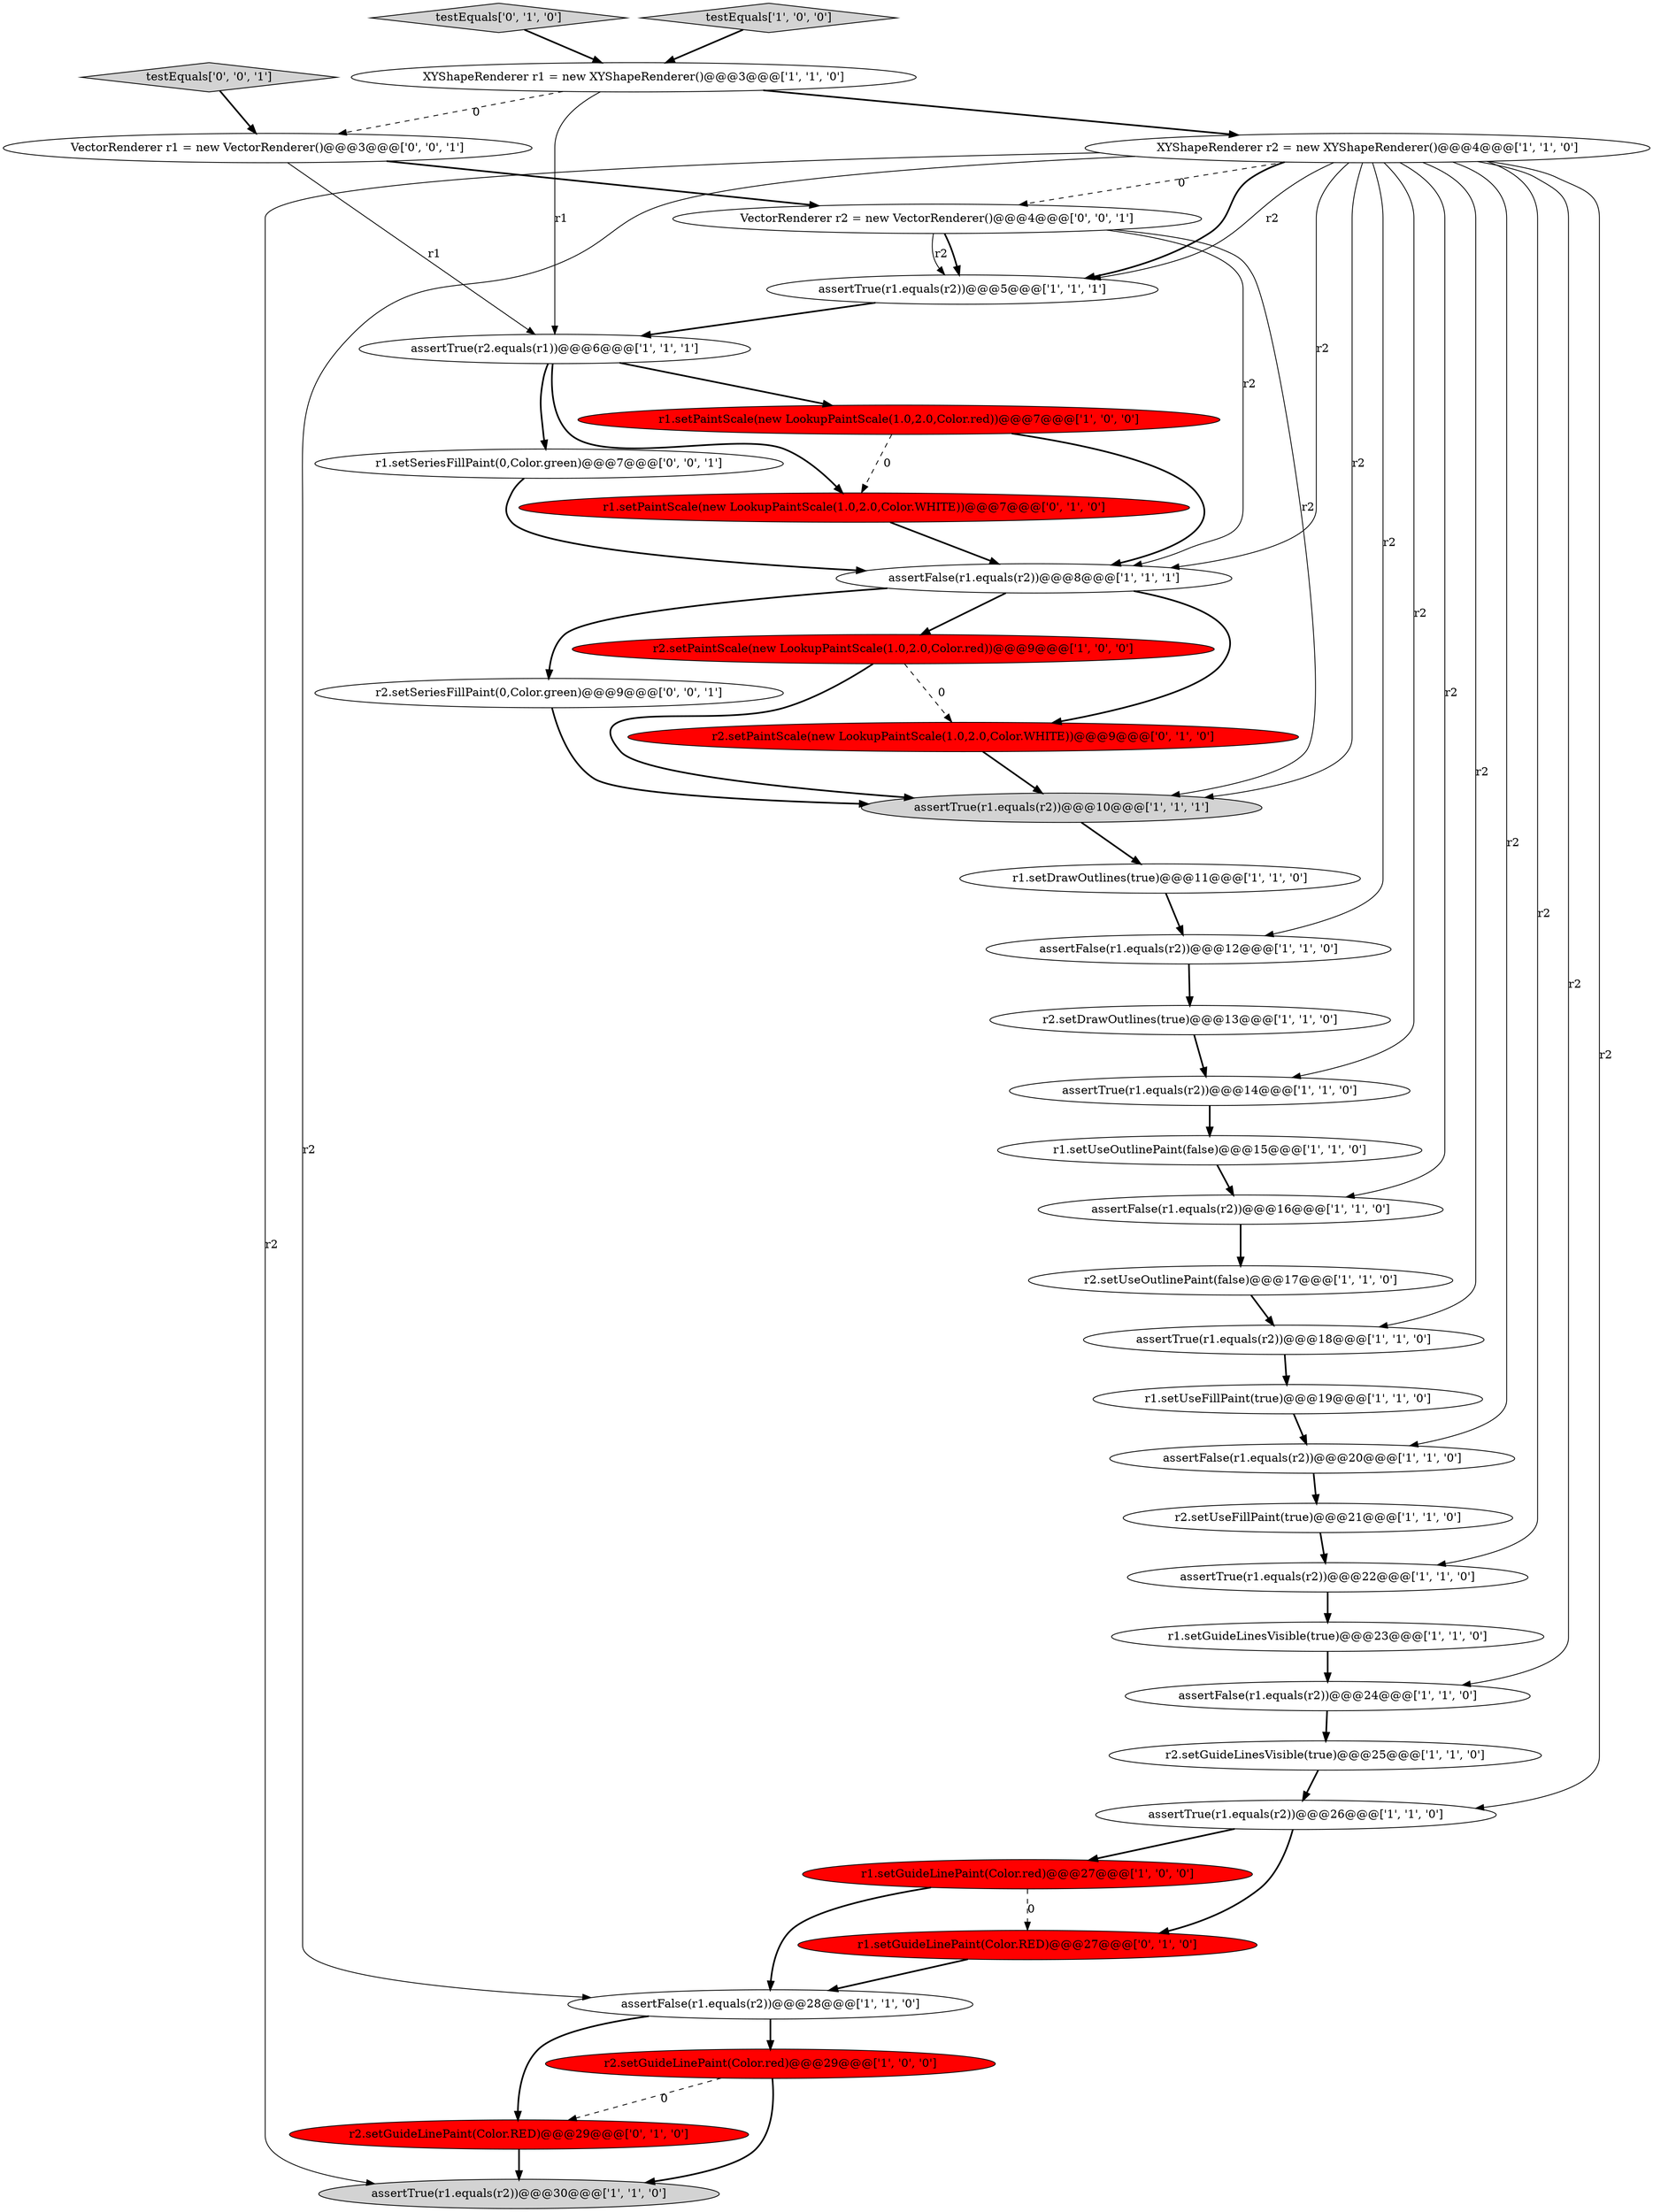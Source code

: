 digraph {
10 [style = filled, label = "XYShapeRenderer r2 = new XYShapeRenderer()@@@4@@@['1', '1', '0']", fillcolor = white, shape = ellipse image = "AAA0AAABBB1BBB"];
7 [style = filled, label = "r1.setUseFillPaint(true)@@@19@@@['1', '1', '0']", fillcolor = white, shape = ellipse image = "AAA0AAABBB1BBB"];
12 [style = filled, label = "assertFalse(r1.equals(r2))@@@28@@@['1', '1', '0']", fillcolor = white, shape = ellipse image = "AAA0AAABBB1BBB"];
18 [style = filled, label = "r2.setUseFillPaint(true)@@@21@@@['1', '1', '0']", fillcolor = white, shape = ellipse image = "AAA0AAABBB1BBB"];
38 [style = filled, label = "VectorRenderer r2 = new VectorRenderer()@@@4@@@['0', '0', '1']", fillcolor = white, shape = ellipse image = "AAA0AAABBB3BBB"];
8 [style = filled, label = "r1.setPaintScale(new LookupPaintScale(1.0,2.0,Color.red))@@@7@@@['1', '0', '0']", fillcolor = red, shape = ellipse image = "AAA1AAABBB1BBB"];
9 [style = filled, label = "r2.setGuideLinesVisible(true)@@@25@@@['1', '1', '0']", fillcolor = white, shape = ellipse image = "AAA0AAABBB1BBB"];
13 [style = filled, label = "assertTrue(r1.equals(r2))@@@14@@@['1', '1', '0']", fillcolor = white, shape = ellipse image = "AAA0AAABBB1BBB"];
11 [style = filled, label = "r1.setUseOutlinePaint(false)@@@15@@@['1', '1', '0']", fillcolor = white, shape = ellipse image = "AAA0AAABBB1BBB"];
17 [style = filled, label = "assertFalse(r1.equals(r2))@@@12@@@['1', '1', '0']", fillcolor = white, shape = ellipse image = "AAA0AAABBB1BBB"];
14 [style = filled, label = "assertTrue(r1.equals(r2))@@@26@@@['1', '1', '0']", fillcolor = white, shape = ellipse image = "AAA0AAABBB1BBB"];
15 [style = filled, label = "r1.setGuideLinePaint(Color.red)@@@27@@@['1', '0', '0']", fillcolor = red, shape = ellipse image = "AAA1AAABBB1BBB"];
35 [style = filled, label = "VectorRenderer r1 = new VectorRenderer()@@@3@@@['0', '0', '1']", fillcolor = white, shape = ellipse image = "AAA0AAABBB3BBB"];
36 [style = filled, label = "r1.setSeriesFillPaint(0,Color.green)@@@7@@@['0', '0', '1']", fillcolor = white, shape = ellipse image = "AAA0AAABBB3BBB"];
31 [style = filled, label = "r1.setGuideLinePaint(Color.RED)@@@27@@@['0', '1', '0']", fillcolor = red, shape = ellipse image = "AAA1AAABBB2BBB"];
1 [style = filled, label = "assertFalse(r1.equals(r2))@@@16@@@['1', '1', '0']", fillcolor = white, shape = ellipse image = "AAA0AAABBB1BBB"];
19 [style = filled, label = "assertTrue(r2.equals(r1))@@@6@@@['1', '1', '1']", fillcolor = white, shape = ellipse image = "AAA0AAABBB1BBB"];
25 [style = filled, label = "assertFalse(r1.equals(r2))@@@8@@@['1', '1', '1']", fillcolor = white, shape = ellipse image = "AAA0AAABBB1BBB"];
28 [style = filled, label = "assertTrue(r1.equals(r2))@@@5@@@['1', '1', '1']", fillcolor = white, shape = ellipse image = "AAA0AAABBB1BBB"];
33 [style = filled, label = "r2.setPaintScale(new LookupPaintScale(1.0,2.0,Color.WHITE))@@@9@@@['0', '1', '0']", fillcolor = red, shape = ellipse image = "AAA1AAABBB2BBB"];
21 [style = filled, label = "assertTrue(r1.equals(r2))@@@30@@@['1', '1', '0']", fillcolor = lightgray, shape = ellipse image = "AAA0AAABBB1BBB"];
16 [style = filled, label = "r2.setGuideLinePaint(Color.red)@@@29@@@['1', '0', '0']", fillcolor = red, shape = ellipse image = "AAA1AAABBB1BBB"];
27 [style = filled, label = "r1.setGuideLinesVisible(true)@@@23@@@['1', '1', '0']", fillcolor = white, shape = ellipse image = "AAA0AAABBB1BBB"];
30 [style = filled, label = "r2.setGuideLinePaint(Color.RED)@@@29@@@['0', '1', '0']", fillcolor = red, shape = ellipse image = "AAA1AAABBB2BBB"];
32 [style = filled, label = "testEquals['0', '1', '0']", fillcolor = lightgray, shape = diamond image = "AAA0AAABBB2BBB"];
22 [style = filled, label = "XYShapeRenderer r1 = new XYShapeRenderer()@@@3@@@['1', '1', '0']", fillcolor = white, shape = ellipse image = "AAA0AAABBB1BBB"];
29 [style = filled, label = "r1.setPaintScale(new LookupPaintScale(1.0,2.0,Color.WHITE))@@@7@@@['0', '1', '0']", fillcolor = red, shape = ellipse image = "AAA1AAABBB2BBB"];
5 [style = filled, label = "r2.setUseOutlinePaint(false)@@@17@@@['1', '1', '0']", fillcolor = white, shape = ellipse image = "AAA0AAABBB1BBB"];
3 [style = filled, label = "assertTrue(r1.equals(r2))@@@10@@@['1', '1', '1']", fillcolor = lightgray, shape = ellipse image = "AAA0AAABBB1BBB"];
0 [style = filled, label = "r2.setDrawOutlines(true)@@@13@@@['1', '1', '0']", fillcolor = white, shape = ellipse image = "AAA0AAABBB1BBB"];
20 [style = filled, label = "r2.setPaintScale(new LookupPaintScale(1.0,2.0,Color.red))@@@9@@@['1', '0', '0']", fillcolor = red, shape = ellipse image = "AAA1AAABBB1BBB"];
2 [style = filled, label = "assertTrue(r1.equals(r2))@@@22@@@['1', '1', '0']", fillcolor = white, shape = ellipse image = "AAA0AAABBB1BBB"];
26 [style = filled, label = "assertTrue(r1.equals(r2))@@@18@@@['1', '1', '0']", fillcolor = white, shape = ellipse image = "AAA0AAABBB1BBB"];
34 [style = filled, label = "testEquals['0', '0', '1']", fillcolor = lightgray, shape = diamond image = "AAA0AAABBB3BBB"];
24 [style = filled, label = "r1.setDrawOutlines(true)@@@11@@@['1', '1', '0']", fillcolor = white, shape = ellipse image = "AAA0AAABBB1BBB"];
23 [style = filled, label = "assertFalse(r1.equals(r2))@@@24@@@['1', '1', '0']", fillcolor = white, shape = ellipse image = "AAA0AAABBB1BBB"];
4 [style = filled, label = "testEquals['1', '0', '0']", fillcolor = lightgray, shape = diamond image = "AAA0AAABBB1BBB"];
37 [style = filled, label = "r2.setSeriesFillPaint(0,Color.green)@@@9@@@['0', '0', '1']", fillcolor = white, shape = ellipse image = "AAA0AAABBB3BBB"];
6 [style = filled, label = "assertFalse(r1.equals(r2))@@@20@@@['1', '1', '0']", fillcolor = white, shape = ellipse image = "AAA0AAABBB1BBB"];
1->5 [style = bold, label=""];
32->22 [style = bold, label=""];
10->21 [style = solid, label="r2"];
10->28 [style = bold, label=""];
10->26 [style = solid, label="r2"];
26->7 [style = bold, label=""];
0->13 [style = bold, label=""];
25->33 [style = bold, label=""];
33->3 [style = bold, label=""];
3->24 [style = bold, label=""];
11->1 [style = bold, label=""];
38->28 [style = bold, label=""];
10->14 [style = solid, label="r2"];
22->19 [style = solid, label="r1"];
6->18 [style = bold, label=""];
19->29 [style = bold, label=""];
35->19 [style = solid, label="r1"];
10->23 [style = solid, label="r2"];
10->38 [style = dashed, label="0"];
10->28 [style = solid, label="r2"];
5->26 [style = bold, label=""];
29->25 [style = bold, label=""];
10->25 [style = solid, label="r2"];
12->30 [style = bold, label=""];
19->36 [style = bold, label=""];
20->3 [style = bold, label=""];
12->16 [style = bold, label=""];
10->3 [style = solid, label="r2"];
18->2 [style = bold, label=""];
13->11 [style = bold, label=""];
31->12 [style = bold, label=""];
19->8 [style = bold, label=""];
37->3 [style = bold, label=""];
38->25 [style = solid, label="r2"];
38->28 [style = solid, label="r2"];
25->20 [style = bold, label=""];
30->21 [style = bold, label=""];
36->25 [style = bold, label=""];
10->6 [style = solid, label="r2"];
17->0 [style = bold, label=""];
16->30 [style = dashed, label="0"];
25->37 [style = bold, label=""];
16->21 [style = bold, label=""];
10->2 [style = solid, label="r2"];
7->6 [style = bold, label=""];
24->17 [style = bold, label=""];
14->31 [style = bold, label=""];
22->10 [style = bold, label=""];
28->19 [style = bold, label=""];
9->14 [style = bold, label=""];
15->31 [style = dashed, label="0"];
2->27 [style = bold, label=""];
22->35 [style = dashed, label="0"];
27->23 [style = bold, label=""];
14->15 [style = bold, label=""];
15->12 [style = bold, label=""];
35->38 [style = bold, label=""];
34->35 [style = bold, label=""];
20->33 [style = dashed, label="0"];
10->13 [style = solid, label="r2"];
38->3 [style = solid, label="r2"];
10->17 [style = solid, label="r2"];
23->9 [style = bold, label=""];
8->25 [style = bold, label=""];
4->22 [style = bold, label=""];
10->1 [style = solid, label="r2"];
8->29 [style = dashed, label="0"];
10->12 [style = solid, label="r2"];
}

